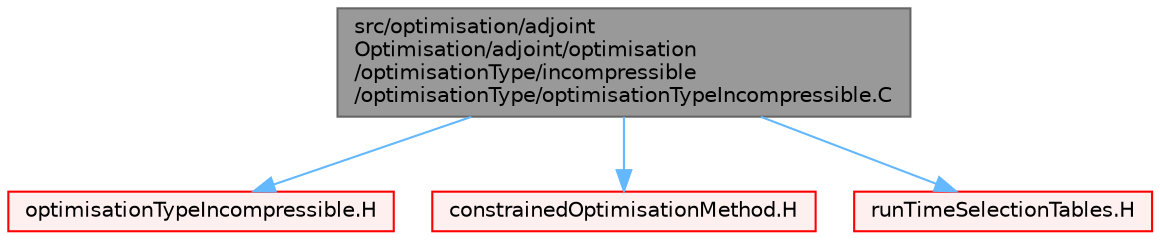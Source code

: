 digraph "src/optimisation/adjointOptimisation/adjoint/optimisation/optimisationType/incompressible/optimisationType/optimisationTypeIncompressible.C"
{
 // LATEX_PDF_SIZE
  bgcolor="transparent";
  edge [fontname=Helvetica,fontsize=10,labelfontname=Helvetica,labelfontsize=10];
  node [fontname=Helvetica,fontsize=10,shape=box,height=0.2,width=0.4];
  Node1 [id="Node000001",label="src/optimisation/adjoint\lOptimisation/adjoint/optimisation\l/optimisationType/incompressible\l/optimisationType/optimisationTypeIncompressible.C",height=0.2,width=0.4,color="gray40", fillcolor="grey60", style="filled", fontcolor="black",tooltip=" "];
  Node1 -> Node2 [id="edge1_Node000001_Node000002",color="steelblue1",style="solid",tooltip=" "];
  Node2 [id="Node000002",label="optimisationTypeIncompressible.H",height=0.2,width=0.4,color="red", fillcolor="#FFF0F0", style="filled",URL="$optimisationTypeIncompressible_8H.html",tooltip=" "];
  Node1 -> Node455 [id="edge2_Node000001_Node000455",color="steelblue1",style="solid",tooltip=" "];
  Node455 [id="Node000455",label="constrainedOptimisationMethod.H",height=0.2,width=0.4,color="red", fillcolor="#FFF0F0", style="filled",URL="$constrainedOptimisationMethod_8H.html",tooltip=" "];
  Node1 -> Node150 [id="edge3_Node000001_Node000150",color="steelblue1",style="solid",tooltip=" "];
  Node150 [id="Node000150",label="runTimeSelectionTables.H",height=0.2,width=0.4,color="red", fillcolor="#FFF0F0", style="filled",URL="$runTimeSelectionTables_8H.html",tooltip="Macros to ease declaration of run-time selection tables."];
}
